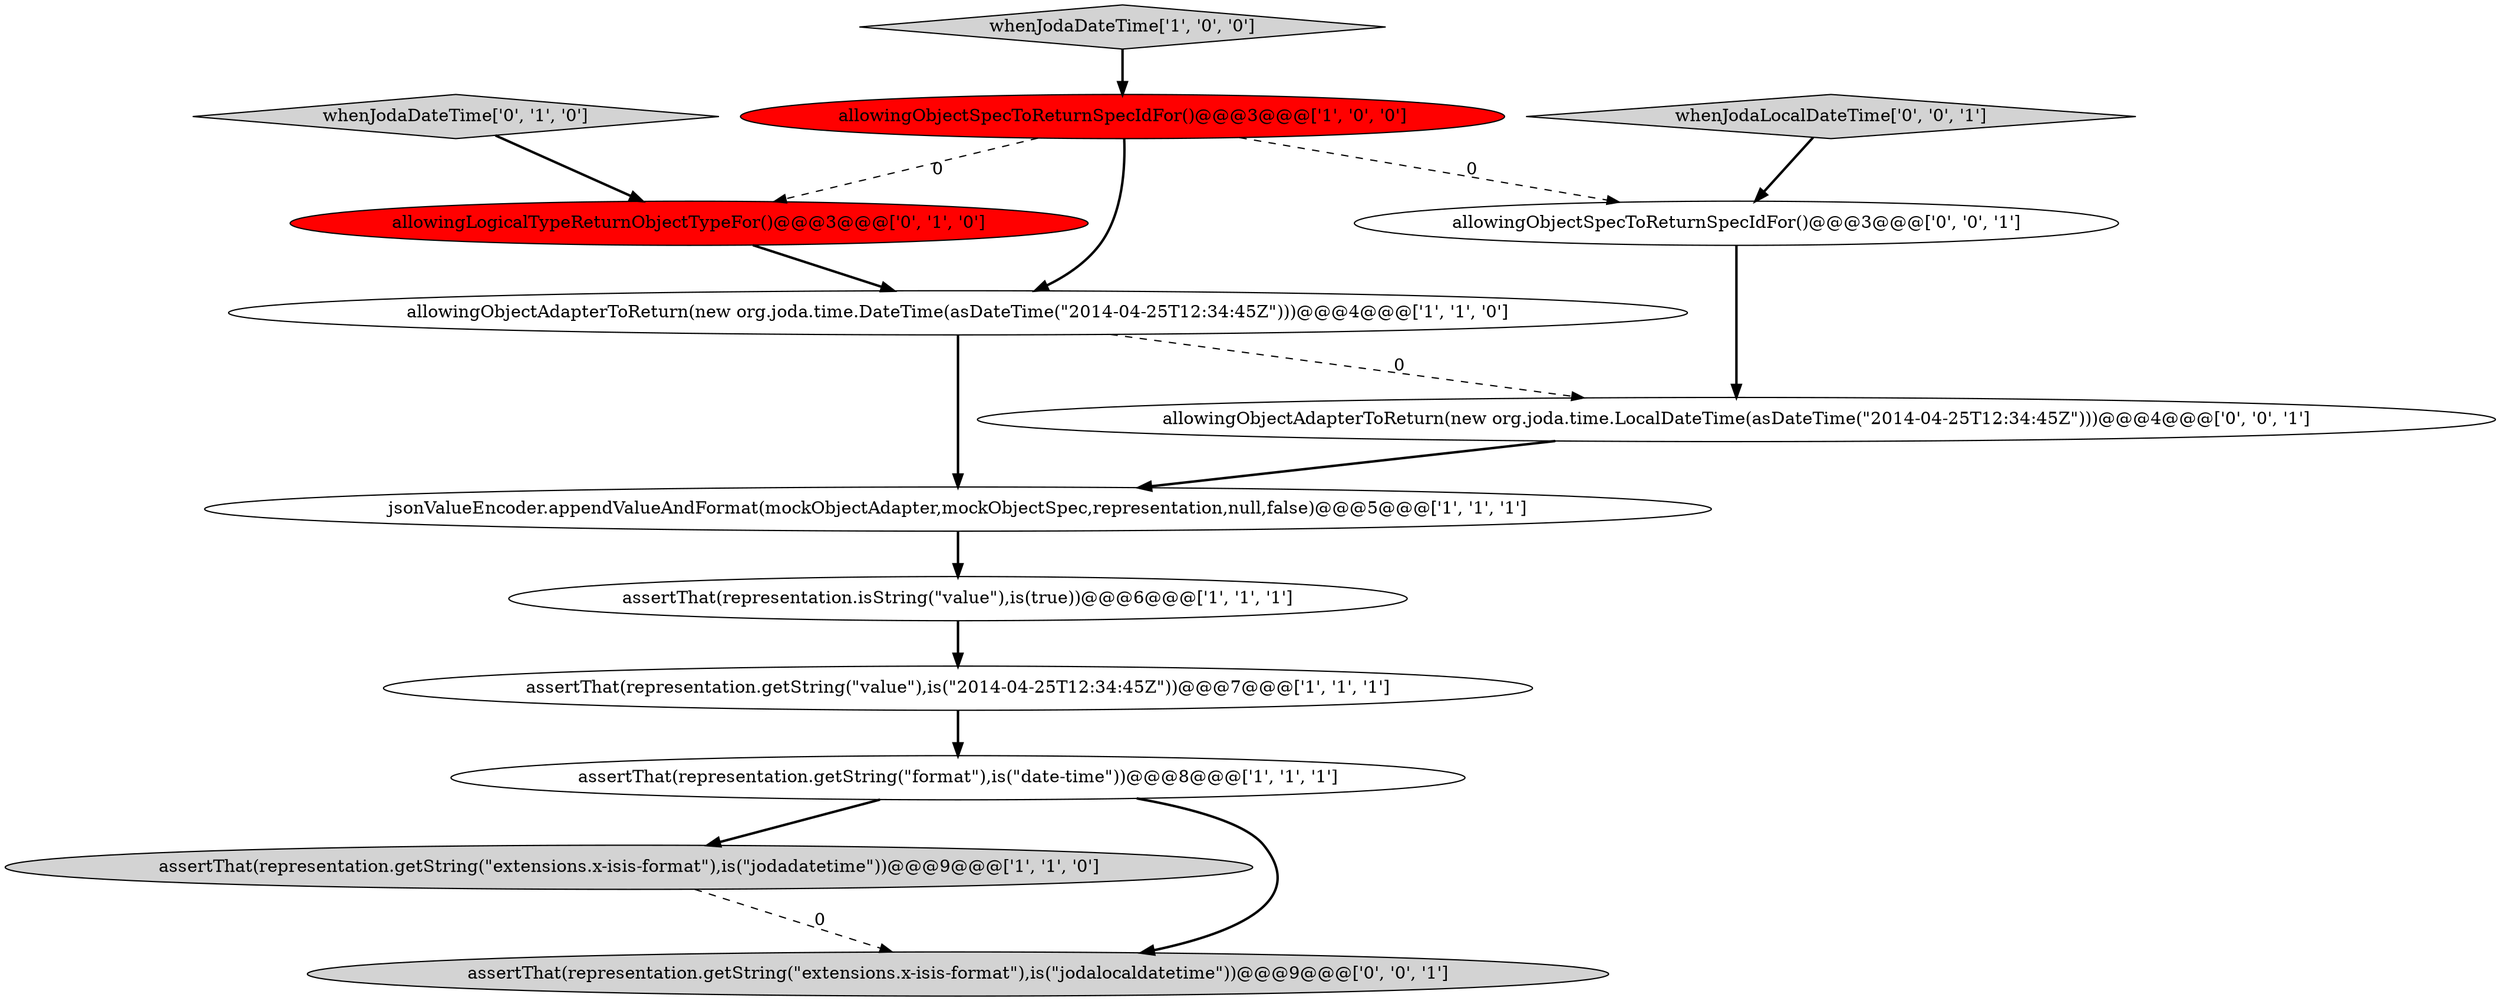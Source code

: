 digraph {
5 [style = filled, label = "assertThat(representation.getString(\"value\"),is(\"2014-04-25T12:34:45Z\"))@@@7@@@['1', '1', '1']", fillcolor = white, shape = ellipse image = "AAA0AAABBB1BBB"];
3 [style = filled, label = "allowingObjectSpecToReturnSpecIdFor()@@@3@@@['1', '0', '0']", fillcolor = red, shape = ellipse image = "AAA1AAABBB1BBB"];
9 [style = filled, label = "whenJodaDateTime['0', '1', '0']", fillcolor = lightgray, shape = diamond image = "AAA0AAABBB2BBB"];
2 [style = filled, label = "assertThat(representation.isString(\"value\"),is(true))@@@6@@@['1', '1', '1']", fillcolor = white, shape = ellipse image = "AAA0AAABBB1BBB"];
12 [style = filled, label = "allowingObjectAdapterToReturn(new org.joda.time.LocalDateTime(asDateTime(\"2014-04-25T12:34:45Z\")))@@@4@@@['0', '0', '1']", fillcolor = white, shape = ellipse image = "AAA0AAABBB3BBB"];
13 [style = filled, label = "whenJodaLocalDateTime['0', '0', '1']", fillcolor = lightgray, shape = diamond image = "AAA0AAABBB3BBB"];
4 [style = filled, label = "assertThat(representation.getString(\"format\"),is(\"date-time\"))@@@8@@@['1', '1', '1']", fillcolor = white, shape = ellipse image = "AAA0AAABBB1BBB"];
6 [style = filled, label = "assertThat(representation.getString(\"extensions.x-isis-format\"),is(\"jodadatetime\"))@@@9@@@['1', '1', '0']", fillcolor = lightgray, shape = ellipse image = "AAA0AAABBB1BBB"];
0 [style = filled, label = "whenJodaDateTime['1', '0', '0']", fillcolor = lightgray, shape = diamond image = "AAA0AAABBB1BBB"];
11 [style = filled, label = "assertThat(representation.getString(\"extensions.x-isis-format\"),is(\"jodalocaldatetime\"))@@@9@@@['0', '0', '1']", fillcolor = lightgray, shape = ellipse image = "AAA0AAABBB3BBB"];
1 [style = filled, label = "jsonValueEncoder.appendValueAndFormat(mockObjectAdapter,mockObjectSpec,representation,null,false)@@@5@@@['1', '1', '1']", fillcolor = white, shape = ellipse image = "AAA0AAABBB1BBB"];
8 [style = filled, label = "allowingLogicalTypeReturnObjectTypeFor()@@@3@@@['0', '1', '0']", fillcolor = red, shape = ellipse image = "AAA1AAABBB2BBB"];
10 [style = filled, label = "allowingObjectSpecToReturnSpecIdFor()@@@3@@@['0', '0', '1']", fillcolor = white, shape = ellipse image = "AAA0AAABBB3BBB"];
7 [style = filled, label = "allowingObjectAdapterToReturn(new org.joda.time.DateTime(asDateTime(\"2014-04-25T12:34:45Z\")))@@@4@@@['1', '1', '0']", fillcolor = white, shape = ellipse image = "AAA0AAABBB1BBB"];
7->12 [style = dashed, label="0"];
0->3 [style = bold, label=""];
13->10 [style = bold, label=""];
3->8 [style = dashed, label="0"];
1->2 [style = bold, label=""];
3->10 [style = dashed, label="0"];
7->1 [style = bold, label=""];
4->11 [style = bold, label=""];
3->7 [style = bold, label=""];
9->8 [style = bold, label=""];
12->1 [style = bold, label=""];
4->6 [style = bold, label=""];
10->12 [style = bold, label=""];
5->4 [style = bold, label=""];
8->7 [style = bold, label=""];
2->5 [style = bold, label=""];
6->11 [style = dashed, label="0"];
}
